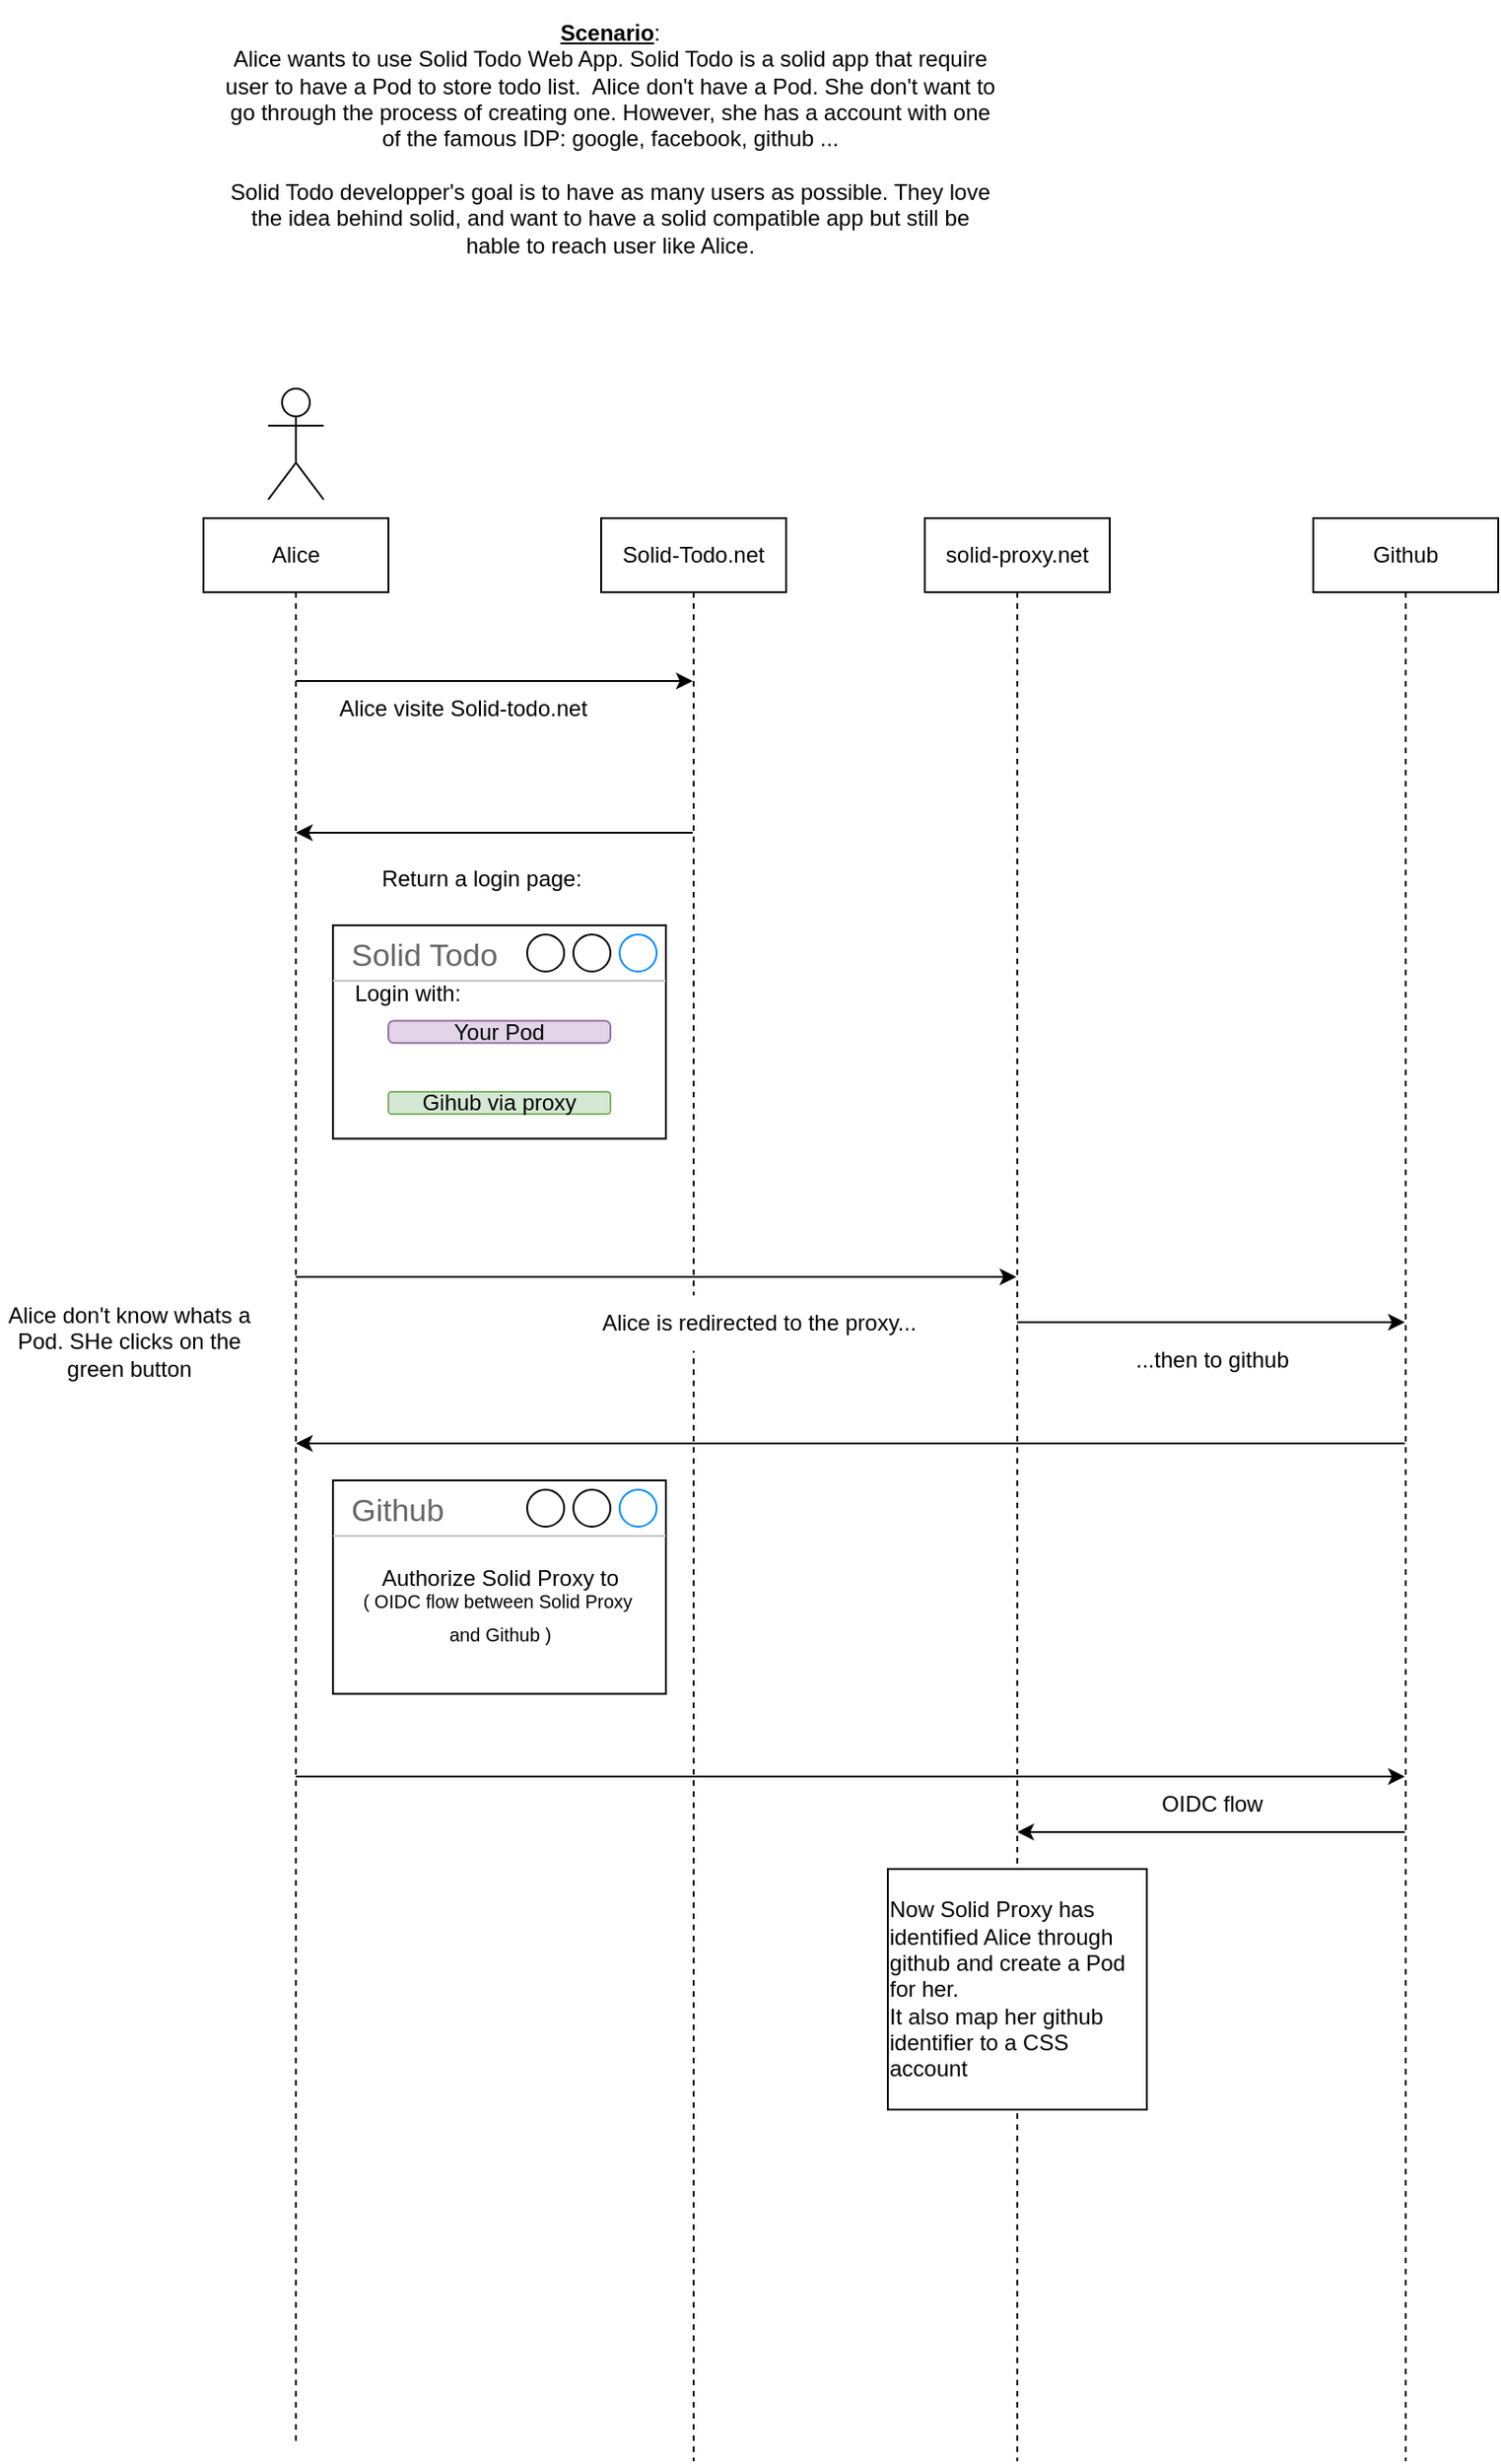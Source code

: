 <mxfile version="25.0.1">
  <diagram name="Page-1" id="2YBvvXClWsGukQMizWep">
    <mxGraphModel dx="791" dy="1584" grid="1" gridSize="10" guides="1" tooltips="1" connect="1" arrows="1" fold="1" page="1" pageScale="1" pageWidth="850" pageHeight="1100" math="0" shadow="0">
      <root>
        <mxCell id="0" />
        <mxCell id="1" parent="0" />
        <mxCell id="wDBCBlUo8X7oHAZYJrFL-2" value="Alice" style="shape=umlLifeline;perimeter=lifelinePerimeter;whiteSpace=wrap;html=1;container=0;dropTarget=0;collapsible=0;recursiveResize=0;outlineConnect=0;portConstraint=eastwest;newEdgeStyle={&quot;edgeStyle&quot;:&quot;elbowEdgeStyle&quot;,&quot;elbow&quot;:&quot;vertical&quot;,&quot;curved&quot;:0,&quot;rounded&quot;:0};size=40;" parent="1" vertex="1">
          <mxGeometry x="110" y="50" width="100" height="1040" as="geometry" />
        </mxCell>
        <mxCell id="wDBCBlUo8X7oHAZYJrFL-4" value="" style="shape=umlActor;verticalLabelPosition=bottom;verticalAlign=top;html=1;outlineConnect=0;" parent="1" vertex="1">
          <mxGeometry x="145" y="-20" width="30" height="60" as="geometry" />
        </mxCell>
        <mxCell id="wDBCBlUo8X7oHAZYJrFL-7" value="Solid-Todo.net" style="shape=umlLifeline;perimeter=lifelinePerimeter;whiteSpace=wrap;html=1;container=0;dropTarget=0;collapsible=0;recursiveResize=0;outlineConnect=0;portConstraint=eastwest;newEdgeStyle={&quot;edgeStyle&quot;:&quot;elbowEdgeStyle&quot;,&quot;elbow&quot;:&quot;vertical&quot;,&quot;curved&quot;:0,&quot;rounded&quot;:0};size=40;" parent="1" vertex="1">
          <mxGeometry x="325" y="50" width="100" height="1050" as="geometry" />
        </mxCell>
        <mxCell id="wDBCBlUo8X7oHAZYJrFL-9" value="" style="endArrow=classic;html=1;rounded=0;" parent="1" target="wDBCBlUo8X7oHAZYJrFL-7" edge="1">
          <mxGeometry width="50" height="50" relative="1" as="geometry">
            <mxPoint x="160" y="138" as="sourcePoint" />
            <mxPoint x="364.5" y="138" as="targetPoint" />
          </mxGeometry>
        </mxCell>
        <mxCell id="wDBCBlUo8X7oHAZYJrFL-10" value="Alice visite Solid-todo.net" style="text;html=1;align=center;verticalAlign=middle;resizable=0;points=[];autosize=1;strokeColor=none;fillColor=none;" parent="1" vertex="1">
          <mxGeometry x="170" y="138" width="160" height="30" as="geometry" />
        </mxCell>
        <mxCell id="V8exRMLNTqDxOJBgRlz7-1" value="&lt;b&gt;&lt;u&gt;Scenario&lt;/u&gt;&lt;/b&gt;: &lt;br&gt;Alice wants to use Solid Todo Web App. Solid Todo is a solid app that require user to have a Pod to store todo list.&amp;nbsp; Alice don&#39;t have a Pod. She don&#39;t want to go through the process of creating one. However, she has a account with one of the famous IDP: google, facebook, github ...&lt;br&gt;&lt;br&gt;Solid Todo developper&#39;s goal is to have as many users as possible. They love the idea behind solid, and want to have a solid compatible app but still be hable to reach user like Alice. " style="text;html=1;align=center;verticalAlign=middle;whiteSpace=wrap;rounded=0;" parent="1" vertex="1">
          <mxGeometry x="120" y="-230" width="420" height="150" as="geometry" />
        </mxCell>
        <mxCell id="V8exRMLNTqDxOJBgRlz7-2" value="" style="endArrow=classic;html=1;rounded=0;" parent="1" source="wDBCBlUo8X7oHAZYJrFL-7" target="wDBCBlUo8X7oHAZYJrFL-2" edge="1">
          <mxGeometry width="50" height="50" relative="1" as="geometry">
            <mxPoint x="320" y="230" as="sourcePoint" />
            <mxPoint x="450" y="70" as="targetPoint" />
            <Array as="points">
              <mxPoint x="260" y="220" />
            </Array>
          </mxGeometry>
        </mxCell>
        <mxCell id="V8exRMLNTqDxOJBgRlz7-3" value="Return a login page:" style="text;html=1;align=center;verticalAlign=middle;resizable=0;points=[];autosize=1;strokeColor=none;fillColor=none;" parent="1" vertex="1">
          <mxGeometry x="195" y="230" width="130" height="30" as="geometry" />
        </mxCell>
        <mxCell id="V8exRMLNTqDxOJBgRlz7-15" value="" style="group" parent="1" vertex="1" connectable="0">
          <mxGeometry x="180" y="270" width="180" height="140" as="geometry" />
        </mxCell>
        <mxCell id="V8exRMLNTqDxOJBgRlz7-9" value="&lt;div&gt;Solid Todo&lt;/div&gt;&lt;div&gt;&lt;br&gt;&lt;/div&gt;" style="strokeWidth=1;shadow=0;dashed=0;align=center;html=1;shape=mxgraph.mockup.containers.window;align=left;verticalAlign=top;spacingLeft=8;strokeColor2=#008cff;strokeColor3=#c4c4c4;fontColor=#666666;mainText=;fontSize=17;labelBackgroundColor=none;whiteSpace=wrap;" parent="V8exRMLNTqDxOJBgRlz7-15" vertex="1">
          <mxGeometry width="180" height="115.294" as="geometry" />
        </mxCell>
        <mxCell id="V8exRMLNTqDxOJBgRlz7-11" value="Login with: " style="text;html=1;align=center;verticalAlign=middle;resizable=0;points=[];autosize=1;strokeColor=none;fillColor=none;" parent="V8exRMLNTqDxOJBgRlz7-15" vertex="1">
          <mxGeometry y="21.629" width="80" height="30" as="geometry" />
        </mxCell>
        <mxCell id="V8exRMLNTqDxOJBgRlz7-12" value="&lt;div&gt;Your Pod&lt;/div&gt;" style="rounded=1;whiteSpace=wrap;html=1;fillColor=#e1d5e7;strokeColor=#9673a6;arcSize=24;" parent="V8exRMLNTqDxOJBgRlz7-15" vertex="1">
          <mxGeometry x="30" y="51.63" width="120" height="12.028" as="geometry" />
        </mxCell>
        <mxCell id="V8exRMLNTqDxOJBgRlz7-13" value="Gihub via proxy" style="rounded=1;whiteSpace=wrap;html=1;fillColor=#d5e8d4;strokeColor=#82b366;" parent="V8exRMLNTqDxOJBgRlz7-15" vertex="1">
          <mxGeometry x="30" y="89.995" width="120" height="12.028" as="geometry" />
        </mxCell>
        <mxCell id="V8exRMLNTqDxOJBgRlz7-19" value="Alice don&#39;t know whats a Pod. SHe clicks on the green button" style="text;html=1;align=center;verticalAlign=middle;whiteSpace=wrap;rounded=0;" parent="1" vertex="1">
          <mxGeometry y="420" width="140" height="150" as="geometry" />
        </mxCell>
        <mxCell id="V8exRMLNTqDxOJBgRlz7-20" value="solid-proxy.net" style="shape=umlLifeline;perimeter=lifelinePerimeter;whiteSpace=wrap;html=1;container=0;dropTarget=0;collapsible=0;recursiveResize=0;outlineConnect=0;portConstraint=eastwest;newEdgeStyle={&quot;edgeStyle&quot;:&quot;elbowEdgeStyle&quot;,&quot;elbow&quot;:&quot;vertical&quot;,&quot;curved&quot;:0,&quot;rounded&quot;:0};size=40;" parent="1" vertex="1">
          <mxGeometry x="500" y="50" width="100" height="1050" as="geometry" />
        </mxCell>
        <mxCell id="V8exRMLNTqDxOJBgRlz7-21" value="Github" style="shape=umlLifeline;perimeter=lifelinePerimeter;whiteSpace=wrap;html=1;container=0;dropTarget=0;collapsible=0;recursiveResize=0;outlineConnect=0;portConstraint=eastwest;newEdgeStyle={&quot;edgeStyle&quot;:&quot;elbowEdgeStyle&quot;,&quot;elbow&quot;:&quot;vertical&quot;,&quot;curved&quot;:0,&quot;rounded&quot;:0};size=40;" parent="1" vertex="1">
          <mxGeometry x="710" y="50" width="100" height="1050" as="geometry" />
        </mxCell>
        <mxCell id="KwyTOPqcG-cmqDTe2Ggm-1" value="" style="endArrow=classic;html=1;rounded=0;" edge="1" parent="1" target="V8exRMLNTqDxOJBgRlz7-20">
          <mxGeometry width="50" height="50" relative="1" as="geometry">
            <mxPoint x="160" y="459.998" as="sourcePoint" />
            <mxPoint x="539.5" y="459.998" as="targetPoint" />
          </mxGeometry>
        </mxCell>
        <mxCell id="KwyTOPqcG-cmqDTe2Ggm-3" value="Alice is redirected to the proxy..." style="text;html=1;align=center;verticalAlign=middle;resizable=0;points=[];autosize=1;fillColor=default;" vertex="1" parent="1">
          <mxGeometry x="315" y="470" width="190" height="30" as="geometry" />
        </mxCell>
        <mxCell id="KwyTOPqcG-cmqDTe2Ggm-4" value="" style="edgeStyle=none;orthogonalLoop=1;jettySize=auto;html=1;rounded=0;" edge="1" parent="1" target="V8exRMLNTqDxOJBgRlz7-21">
          <mxGeometry width="100" relative="1" as="geometry">
            <mxPoint x="550" y="484.5" as="sourcePoint" />
            <mxPoint x="650" y="484.5" as="targetPoint" />
            <Array as="points" />
          </mxGeometry>
        </mxCell>
        <mxCell id="KwyTOPqcG-cmqDTe2Ggm-5" value="...then to github" style="text;html=1;align=center;verticalAlign=middle;resizable=0;points=[];autosize=1;fillColor=default;" vertex="1" parent="1">
          <mxGeometry x="600" y="490" width="110" height="30" as="geometry" />
        </mxCell>
        <mxCell id="KwyTOPqcG-cmqDTe2Ggm-6" value="" style="edgeStyle=none;orthogonalLoop=1;jettySize=auto;html=1;rounded=0;" edge="1" parent="1" source="V8exRMLNTqDxOJBgRlz7-21" target="wDBCBlUo8X7oHAZYJrFL-2">
          <mxGeometry width="100" relative="1" as="geometry">
            <mxPoint x="610" y="580" as="sourcePoint" />
            <mxPoint x="710" y="580" as="targetPoint" />
            <Array as="points">
              <mxPoint x="460" y="550" />
            </Array>
          </mxGeometry>
        </mxCell>
        <mxCell id="KwyTOPqcG-cmqDTe2Ggm-7" value="" style="group" vertex="1" connectable="0" parent="1">
          <mxGeometry x="180" y="570" width="240" height="140" as="geometry" />
        </mxCell>
        <mxCell id="KwyTOPqcG-cmqDTe2Ggm-8" value="&lt;div&gt;Github&lt;/div&gt;&lt;div&gt;&lt;br&gt;&lt;/div&gt;" style="strokeWidth=1;shadow=0;dashed=0;align=center;html=1;shape=mxgraph.mockup.containers.window;align=left;verticalAlign=top;spacingLeft=8;strokeColor2=#008cff;strokeColor3=#c4c4c4;fontColor=#666666;mainText=;fontSize=17;labelBackgroundColor=none;whiteSpace=wrap;" vertex="1" parent="KwyTOPqcG-cmqDTe2Ggm-7">
          <mxGeometry width="180" height="115.294" as="geometry" />
        </mxCell>
        <mxCell id="KwyTOPqcG-cmqDTe2Ggm-12" value="&lt;div&gt;Authorize Solid Proxy to&lt;/div&gt;&lt;div&gt;&lt;sup&gt;( OIDC flow between Solid Proxy&amp;nbsp;&lt;/sup&gt;&lt;/div&gt;&lt;div&gt;&lt;sup&gt;and Github )&lt;br&gt;&lt;/sup&gt;&lt;/div&gt;" style="text;html=1;align=center;verticalAlign=middle;resizable=0;points=[];autosize=1;strokeColor=none;fillColor=none;rotation=0;" vertex="1" parent="KwyTOPqcG-cmqDTe2Ggm-7">
          <mxGeometry x="5" y="40" width="170" height="60" as="geometry" />
        </mxCell>
        <mxCell id="KwyTOPqcG-cmqDTe2Ggm-15" value="" style="edgeStyle=none;orthogonalLoop=1;jettySize=auto;html=1;rounded=0;" edge="1" parent="1" source="wDBCBlUo8X7oHAZYJrFL-2" target="V8exRMLNTqDxOJBgRlz7-21">
          <mxGeometry width="100" relative="1" as="geometry">
            <mxPoint x="390" y="740" as="sourcePoint" />
            <mxPoint x="490" y="740" as="targetPoint" />
            <Array as="points">
              <mxPoint x="450" y="730" />
            </Array>
          </mxGeometry>
        </mxCell>
        <mxCell id="KwyTOPqcG-cmqDTe2Ggm-17" value="" style="edgeStyle=none;orthogonalLoop=1;jettySize=auto;html=1;rounded=0;" edge="1" parent="1" source="V8exRMLNTqDxOJBgRlz7-21" target="V8exRMLNTqDxOJBgRlz7-20">
          <mxGeometry width="100" relative="1" as="geometry">
            <mxPoint x="570" y="800" as="sourcePoint" />
            <mxPoint x="670" y="800" as="targetPoint" />
            <Array as="points">
              <mxPoint x="660" y="760" />
            </Array>
          </mxGeometry>
        </mxCell>
        <mxCell id="KwyTOPqcG-cmqDTe2Ggm-18" value="&lt;div&gt;OIDC flow&lt;/div&gt;" style="text;html=1;align=center;verticalAlign=middle;resizable=0;points=[];autosize=1;strokeColor=none;fillColor=none;" vertex="1" parent="1">
          <mxGeometry x="615" y="730" width="80" height="30" as="geometry" />
        </mxCell>
        <mxCell id="KwyTOPqcG-cmqDTe2Ggm-20" value="&lt;div align=&quot;left&quot;&gt;Now Solid Proxy has identified Alice through github and create a Pod for her.&amp;nbsp;&lt;/div&gt;&lt;div align=&quot;left&quot;&gt;It also map her github identifier to a CSS account&lt;br&gt;&lt;/div&gt;" style="whiteSpace=wrap;html=1;" vertex="1" parent="1">
          <mxGeometry x="480" y="780" width="140" height="130" as="geometry" />
        </mxCell>
      </root>
    </mxGraphModel>
  </diagram>
</mxfile>
